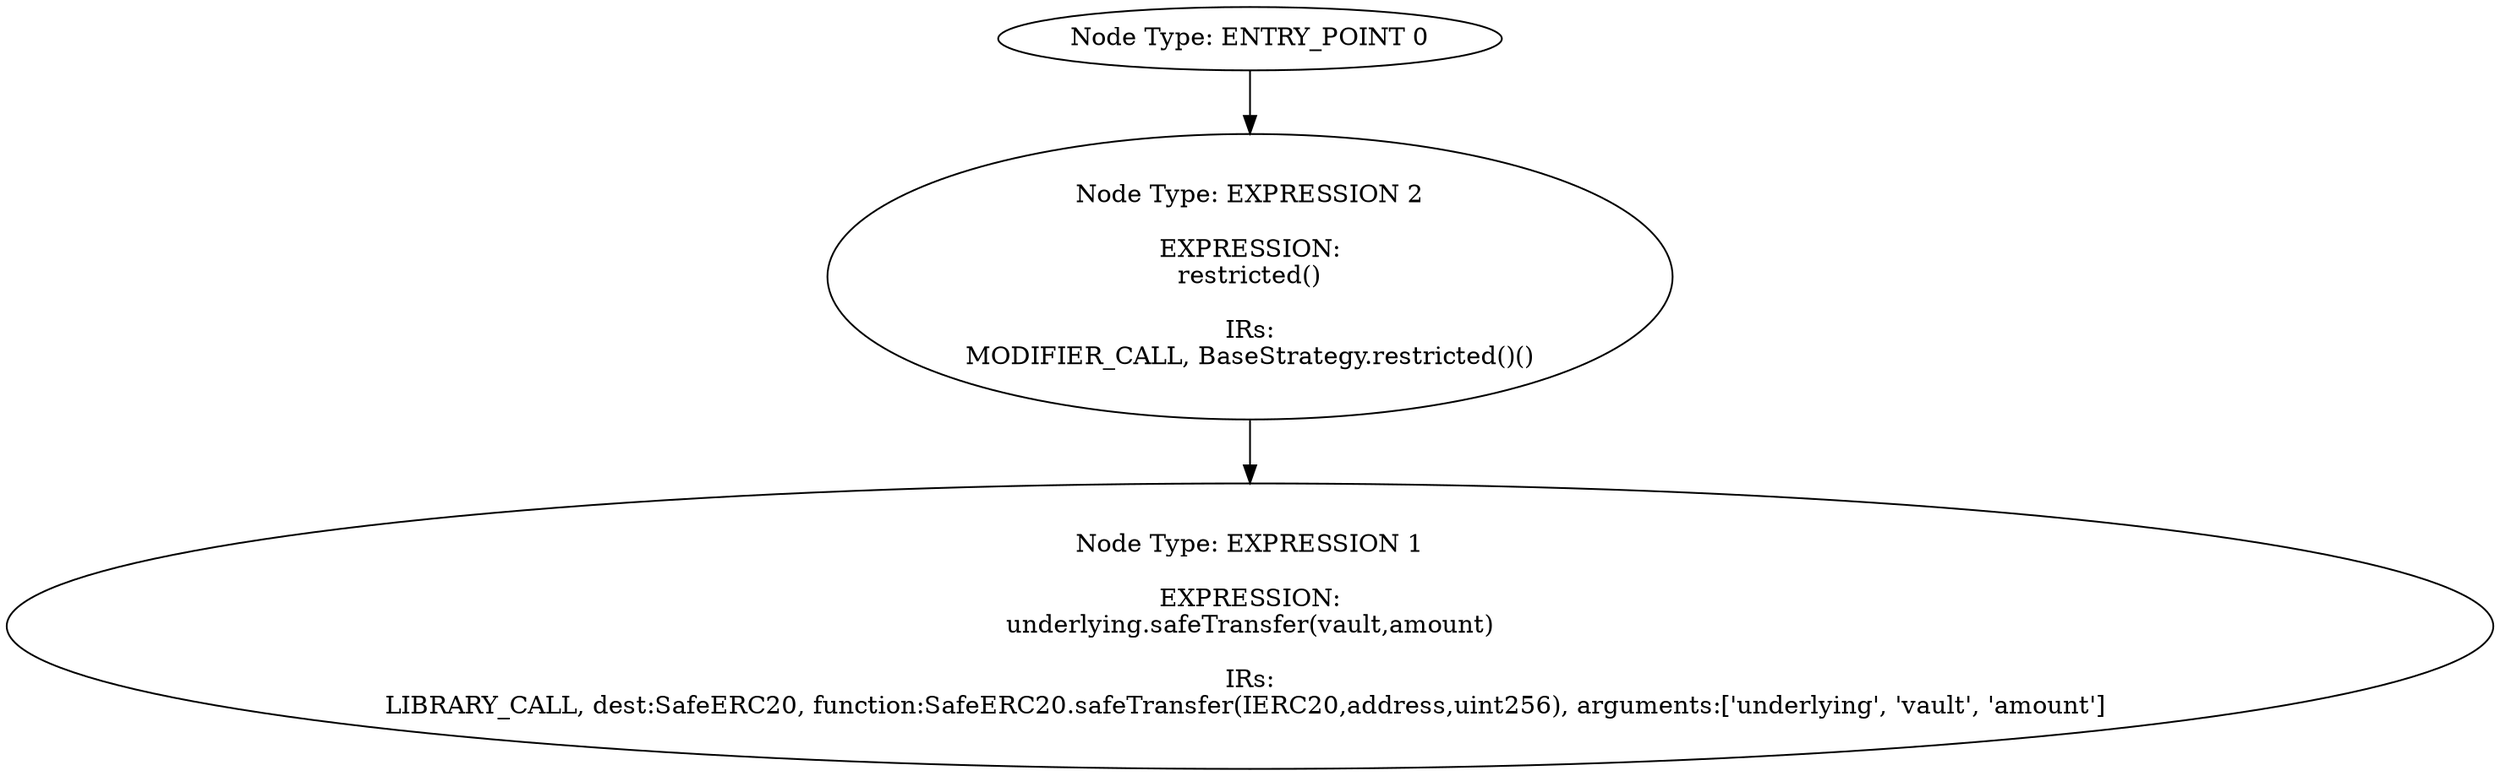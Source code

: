 digraph{
0[label="Node Type: ENTRY_POINT 0
"];
0->2;
1[label="Node Type: EXPRESSION 1

EXPRESSION:
underlying.safeTransfer(vault,amount)

IRs:
LIBRARY_CALL, dest:SafeERC20, function:SafeERC20.safeTransfer(IERC20,address,uint256), arguments:['underlying', 'vault', 'amount'] "];
2[label="Node Type: EXPRESSION 2

EXPRESSION:
restricted()

IRs:
MODIFIER_CALL, BaseStrategy.restricted()()"];
2->1;
}
